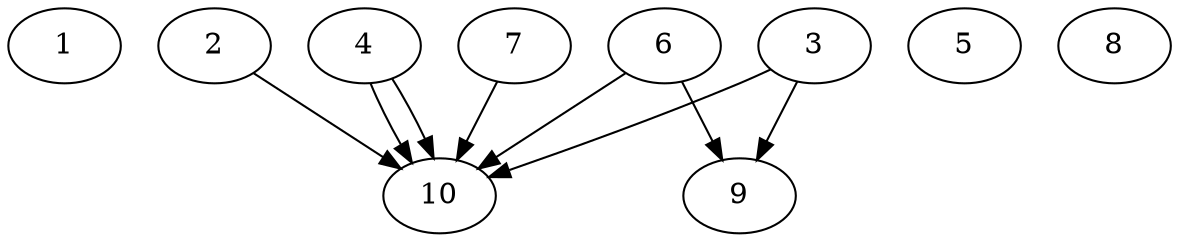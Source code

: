 // DAG automatically generated by daggen at Tue Aug  6 16:21:19 2019
// ./daggen --dot -n 10 --ccr 0.5 --fat 0.8 --regular 0.5 --density 0.9 --mindata 5242880 --maxdata 52428800 
digraph G {
  1 [size="48633856", alpha="0.07", expect_size="24316928"] 
  2 [size="11728896", alpha="0.01", expect_size="5864448"] 
  2 -> 10 [size ="5864448"]
  3 [size="51046400", alpha="0.08", expect_size="25523200"] 
  3 -> 9 [size ="25523200"]
  3 -> 10 [size ="25523200"]
  4 [size="65447936", alpha="0.04", expect_size="32723968"] 
  4 -> 10 [size ="32723968"]
  4 -> 10 [size ="32723968"]
  5 [size="56795136", alpha="0.16", expect_size="28397568"] 
  6 [size="81797120", alpha="0.09", expect_size="40898560"] 
  6 -> 9 [size ="40898560"]
  6 -> 10 [size ="40898560"]
  7 [size="26531840", alpha="0.07", expect_size="13265920"] 
  7 -> 10 [size ="13265920"]
  8 [size="19875840", alpha="0.14", expect_size="9937920"] 
  9 [size="31772672", alpha="0.13", expect_size="15886336"] 
  10 [size="40196096", alpha="0.11", expect_size="20098048"] 
}
